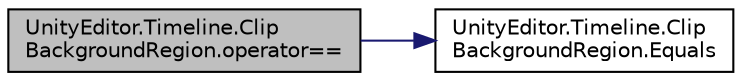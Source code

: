 digraph "UnityEditor.Timeline.ClipBackgroundRegion.operator=="
{
 // LATEX_PDF_SIZE
  edge [fontname="Helvetica",fontsize="10",labelfontname="Helvetica",labelfontsize="10"];
  node [fontname="Helvetica",fontsize="10",shape=record];
  rankdir="LR";
  Node1 [label="UnityEditor.Timeline.Clip\lBackgroundRegion.operator==",height=0.2,width=0.4,color="black", fillcolor="grey75", style="filled", fontcolor="black",tooltip=" "];
  Node1 -> Node2 [color="midnightblue",fontsize="10",style="solid",fontname="Helvetica"];
  Node2 [label="UnityEditor.Timeline.Clip\lBackgroundRegion.Equals",height=0.2,width=0.4,color="black", fillcolor="white", style="filled",URL="$struct_unity_editor_1_1_timeline_1_1_clip_background_region.html#ae2b232c692ed64a4e685b7f174fa063c",tooltip=" "];
}
